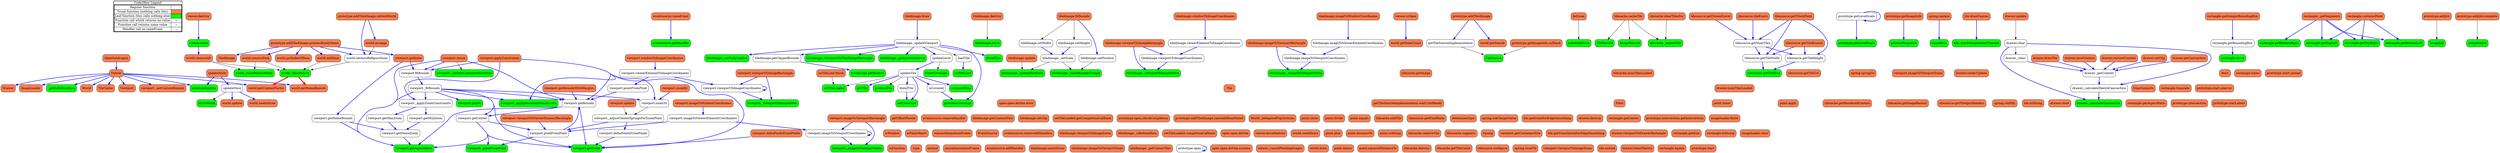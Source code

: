 digraph G {
clusterrank = "global";
mclimit = 1000;
concentrate = true;
			subgraph legend{
			rank = min;
			label = "legend";
			Legend [shape=none, margin=0, label = <
				<table cellspacing="0" cellpadding="0" border="1"><tr><td>Code2flow Legend</td></tr><tr><td>
				<table cellspacing="0">
				<tr><td>Regular function</td><td width="50px"></td></tr>
				<tr><td>Trunk function (nothing calls this)</td><td bgcolor='coral'></td></tr>
				<tr><td>Leaf function (this calls nothing else)</td><td bgcolor='green'></td></tr>
				<tr><td>Function call which returns no value</td><td>&#8594;</td></tr>
				<tr><td>Function call returns some value</td><td><font color='blue'>&#8594;</font></td></tr>
				<tr><td>Handler call on raiseEvent</td><td><font color='red'>&#8594;</font></td></tr>
				</table></td></tr></table>
				>];}
node2 [splines=ortho shape = "rect" style = "rounded,filled" fillcolor = "coral" label = "OpenSeadragon" ];
node6 [splines=ortho shape = "rect" style = "rounded,filled" fillcolor = "coral" label = "isFunction" ];
node8 [splines=ortho shape = "rect" style = "rounded,filled" fillcolor = "coral" label = "isWindow" ];
node10 [splines=ortho shape = "rect" style = "rounded,filled" fillcolor = "coral" label = "type" ];
node12 [splines=ortho shape = "rect" style = "rounded,filled" fillcolor = "coral" label = "isPlainObject" ];
node18 [splines=ortho shape = "rect" style = "rounded,filled" fillcolor = "coral" label = "extend" ];
node21 [splines=ortho shape = "rect" style = "rounded,filled" fillcolor = "coral" label = "requestAnimationFrame" ];
node23 [splines=ortho shape = "rect" style = "rounded,filled" fillcolor = "coral" label = "cancelAnimationFrame" ];
node26 [splines=ortho shape = "rect" style = "rounded,filled" fillcolor = "coral" label = "getOffsetParent" ];
node35 [splines=ortho shape = "rect" style = "rounded,filled" fillcolor = "coral" label = "EventSource" ];
node38 [splines=ortho shape = "rect" style = "rounded,filled" fillcolor = "coral" label = "eventsource.addHandler" ];
node40 [splines=ortho shape = "rect" style = "rounded,filled" fillcolor = "coral" label = "eventsource.removeHandler" ];
node42 [splines=ortho shape = "rect" style = "rounded,filled" fillcolor = "coral" label = "eventsource.removeAllHandlers" ];
node44 [splines=ortho shape = "rect" style = "rounded,filled" fillcolor = "green" label = "eventsource.getHandler" ];
node46 [splines=ortho shape = "rect" style = "rounded,filled" fillcolor = "coral" label = "eventsource.raiseEvent" ];
node52 [splines=ortho shape = "rect" style = "rounded,filled" fillcolor = "coral" label = "TiledImage" ];
node55 [splines=ortho shape = "rect" style = "rounded,filled" fillcolor = "coral" label = "tiledimage.needsDraw" ];
node57 [splines=ortho shape = "rect" style = "rounded,filled" fillcolor = "green" label = "tiledimage._setFullyLoaded" ];
node59 [splines=ortho shape = "rect" style = "rounded,filled" fillcolor = "green" label = "tiledimage.reset" ];
node61 [splines=ortho shape = "rect" style = "rounded,filled" fillcolor = "coral" label = "tiledimage.update" ];
node63 [splines=ortho shape = "rect" style = "rounded,filled" fillcolor = "coral" label = "tiledimage.draw" ];
node65 [splines=ortho shape = "rect" style = "rounded,filled" fillcolor = "coral" label = "tiledimage.destroy" ];
node67 [splines=ortho shape = "rect" style = "rounded,filled" fillcolor = "green" label = "tiledimage.getBounds" ];
node69 [splines=ortho shape = "rect" style = "rounded" label = "tiledimage.getClippedBounds" ];
node71 [splines=ortho shape = "rect" style = "rounded,filled" fillcolor = "coral" label = "tiledimage.getContentSize" ];
node73 [splines=ortho shape = "rect" style = "rounded,filled" fillcolor = "green" label = "tiledimage._viewportToImageDelta" ];
node75 [splines=ortho shape = "rect" style = "rounded" label = "tiledimage.viewportToImageCoordinates" ];
node77 [splines=ortho shape = "rect" style = "rounded,filled" fillcolor = "green" label = "tiledimage._imageToViewportDelta" ];
node79 [splines=ortho shape = "rect" style = "rounded" label = "tiledimage.imageToViewportCoordinates" ];
node81 [splines=ortho shape = "rect" style = "rounded,filled" fillcolor = "coral" label = "tiledimage.imageToViewportRectangle" ];
node83 [splines=ortho shape = "rect" style = "rounded,filled" fillcolor = "coral" label = "tiledimage.viewportToImageRectangle" ];
node85 [splines=ortho shape = "rect" style = "rounded" label = "tiledimage.viewerElementToImageCoordinates" ];
node87 [splines=ortho shape = "rect" style = "rounded" label = "tiledimage.imageToViewerElementCoordinates" ];
node89 [splines=ortho shape = "rect" style = "rounded,filled" fillcolor = "coral" label = "tiledimage.windowToImageCoordinates" ];
node91 [splines=ortho shape = "rect" style = "rounded,filled" fillcolor = "coral" label = "tiledimage.imageToWindowCoordinates" ];
node93 [splines=ortho shape = "rect" style = "rounded,filled" fillcolor = "green" label = "tiledimage._viewportToTiledImageRectangle" ];
node95 [splines=ortho shape = "rect" style = "rounded,filled" fillcolor = "coral" label = "tiledimage.viewportToImageZoom" ];
node97 [splines=ortho shape = "rect" style = "rounded,filled" fillcolor = "coral" label = "tiledimage.imageToViewportZoom" ];
node99 [splines=ortho shape = "rect" style = "rounded" label = "tiledimage.setPosition" ];
node101 [splines=ortho shape = "rect" style = "rounded" label = "tiledimage.setWidth" ];
node103 [splines=ortho shape = "rect" style = "rounded" label = "tiledimage.setHeight" ];
node105 [splines=ortho shape = "rect" style = "rounded,filled" fillcolor = "coral" label = "tiledimage.fitBounds" ];
node107 [splines=ortho shape = "rect" style = "rounded,filled" fillcolor = "coral" label = "tiledimage.setClip" ];
node109 [splines=ortho shape = "rect" style = "rounded" label = "tiledimage._setScale" ];
node111 [splines=ortho shape = "rect" style = "rounded,filled" fillcolor = "green" label = "tiledimage._updateForScale" ];
node113 [splines=ortho shape = "rect" style = "rounded,filled" fillcolor = "green" label = "tiledimage._raiseBoundsChange" ];
node115 [splines=ortho shape = "rect" style = "rounded,filled" fillcolor = "coral" label = "tiledimage._isBottomItem" ];
node117 [splines=ortho shape = "rect" style = "rounded,filled" fillcolor = "green" label = "tiledimage._getLevelsInterval" ];
node120 [splines=ortho shape = "rect" style = "rounded" label = "tiledimage._updateViewport" ];
node122 [splines=ortho shape = "rect" style = "rounded,filled" fillcolor = "coral" label = "tiledimage._getCornerTiles" ];
node124 [splines=ortho shape = "rect" style = "rounded" label = "updateLevel" ];
node126 [splines=ortho shape = "rect" style = "rounded" label = "updateTile" ];
node128 [splines=ortho shape = "rect" style = "rounded,filled" fillcolor = "green" label = "getTile" ];
node130 [splines=ortho shape = "rect" style = "rounded" label = "loadTile" ];
node134 [splines=ortho shape = "rect" style = "rounded,filled" fillcolor = "green" label = "onTileLoad" ];
node133 [splines=ortho shape = "rect" style = "rounded,filled" fillcolor = "coral" label = "onTileLoad.finish" ];
node140 [splines=ortho shape = "rect" style = "rounded,filled" fillcolor = "green" label = "setTileLoaded" ];
node137 [splines=ortho shape = "rect" style = "rounded,filled" fillcolor = "coral" label = "setTileLoaded.getCompletionCallback" ];
node139 [splines=ortho shape = "rect" style = "rounded,filled" fillcolor = "coral" label = "setTileLoaded.completionCallback" ];
node142 [splines=ortho shape = "rect" style = "rounded,filled" fillcolor = "green" label = "positionTile" ];
node144 [splines=ortho shape = "rect" style = "rounded" label = "blendTile" ];
node146 [splines=ortho shape = "rect" style = "rounded,filled" fillcolor = "green" label = "providesCoverage" ];
node148 [splines=ortho shape = "rect" style = "rounded" label = "isCovered" ];
node150 [splines=ortho shape = "rect" style = "rounded,filled" fillcolor = "green" label = "setCoverage" ];
node152 [splines=ortho shape = "rect" style = "rounded,filled" fillcolor = "green" label = "resetCoverage" ];
node154 [splines=ortho shape = "rect" style = "rounded,filled" fillcolor = "green" label = "compareTiles" ];
node156 [splines=ortho shape = "rect" style = "rounded,filled" fillcolor = "green" label = "drawTiles" ];
node167 [splines=ortho shape = "rect" style = "rounded,filled" fillcolor = "coral" label = "Viewer" ];
node170 [splines=ortho shape = "rect" style = "rounded,filled" fillcolor = "coral" label = "viewer.isOpen" ];
node180 [splines=ortho shape = "rect" style = "rounded" label = "prototype.open" ];
node173 [splines=ortho shape = "rect" style = "rounded,filled" fillcolor = "coral" label = "prototype.open.checkCompletion" ];
node179 [splines=ortho shape = "rect" style = "rounded,filled" fillcolor = "coral" label = "open.open.doOne" ];
node176 [splines=ortho shape = "rect" style = "rounded,filled" fillcolor = "coral" label = "open.open.doOne.success" ];
node178 [splines=ortho shape = "rect" style = "rounded,filled" fillcolor = "coral" label = "open.open.doOne.error" ];
node182 [splines=ortho shape = "rect" style = "rounded,filled" fillcolor = "green" label = "viewer.close" ];
node184 [splines=ortho shape = "rect" style = "rounded,filled" fillcolor = "coral" label = "viewer.destroy" ];
node193 [splines=ortho shape = "rect" style = "rounded,filled" fillcolor = "coral" label = "prototype.addTiledImage" ];
node188 [splines=ortho shape = "rect" style = "rounded,filled" fillcolor = "coral" label = "prototype.addTiledImage.raiseAddItemFailed" ];
node190 [splines=ortho shape = "rect" style = "rounded,filled" fillcolor = "coral" label = "prototype.addTiledImage.refreshWorld" ];
node192 [splines=ortho shape = "rect" style = "rounded,filled" fillcolor = "coral" label = "prototype.addTiledImage.processReadyItems" ];
node195 [splines=ortho shape = "rect" style = "rounded,filled" fillcolor = "coral" label = "viewer.forceRedraw" ];
node197 [splines=ortho shape = "rect" style = "rounded,filled" fillcolor = "coral" label = "viewer._cancelPendingImages" ];
node199 [splines=ortho shape = "rect" style = "rounded,filled" fillcolor = "green" label = "_getSafeElemSize" ];
node205 [splines=ortho shape = "rect" style = "rounded" label = "getTileSourceImplementation" ];
node202 [splines=ortho shape = "rect" style = "rounded,filled" fillcolor = "coral" label = "getTileSourceImplementation.waitUntilReady" ];
node209 [splines=ortho shape = "rect" style = "rounded,filled" fillcolor = "green" label = "scheduleUpdate" ];
node211 [splines=ortho shape = "rect" style = "rounded,filled" fillcolor = "coral" label = "updateMulti" ];
node213 [splines=ortho shape = "rect" style = "rounded" label = "updateOnce" ];
node215 [splines=ortho shape = "rect" style = "rounded,filled" fillcolor = "green" label = "drawWorld" ];
node217 [splines=ortho shape = "rect" style = "rounded,filled" fillcolor = "green" label = "scheduleZoom" ];
node219 [splines=ortho shape = "rect" style = "rounded,filled" fillcolor = "coral" label = "doZoom" ];
node227 [splines=ortho shape = "rect" style = "rounded,filled" fillcolor = "coral" label = "World" ];
node226 [splines=ortho shape = "rect" style = "rounded,filled" fillcolor = "coral" label = "World._delegatedFigureSizes" ];
node230 [splines=ortho shape = "rect" style = "rounded,filled" fillcolor = "coral" label = "world.addItem" ];
node232 [splines=ortho shape = "rect" style = "rounded,filled" fillcolor = "coral" label = "world.getItemAt" ];
node234 [splines=ortho shape = "rect" style = "rounded,filled" fillcolor = "coral" label = "world.getIndexOfItem" ];
node236 [splines=ortho shape = "rect" style = "rounded,filled" fillcolor = "coral" label = "world.getItemCount" ];
node238 [splines=ortho shape = "rect" style = "rounded,filled" fillcolor = "coral" label = "world.removeItem" ];
node240 [splines=ortho shape = "rect" style = "rounded,filled" fillcolor = "coral" label = "world.removeAll" ];
node242 [splines=ortho shape = "rect" style = "rounded,filled" fillcolor = "coral" label = "world.resetItems" ];
node244 [splines=ortho shape = "rect" style = "rounded,filled" fillcolor = "coral" label = "world.update" ];
node246 [splines=ortho shape = "rect" style = "rounded,filled" fillcolor = "coral" label = "world.draw" ];
node248 [splines=ortho shape = "rect" style = "rounded,filled" fillcolor = "coral" label = "world.needsDraw" ];
node250 [splines=ortho shape = "rect" style = "rounded,filled" fillcolor = "coral" label = "world.getHomeBounds" ];
node252 [splines=ortho shape = "rect" style = "rounded,filled" fillcolor = "coral" label = "world.getContentFactor" ];
node254 [splines=ortho shape = "rect" style = "rounded" label = "world.setAutoRefigureSizes" ];
node256 [splines=ortho shape = "rect" style = "rounded,filled" fillcolor = "coral" label = "world.arrange" ];
node258 [splines=ortho shape = "rect" style = "rounded,filled" fillcolor = "green" label = "world._figureSizes" ];
node260 [splines=ortho shape = "rect" style = "rounded,filled" fillcolor = "green" label = "world._raiseRemoveItem" ];
node266 [splines=ortho shape = "rect" style = "rounded,filled" fillcolor = "coral" label = "Point" ];
node269 [splines=ortho shape = "rect" style = "rounded,filled" fillcolor = "coral" label = "point.clone" ];
node271 [splines=ortho shape = "rect" style = "rounded,filled" fillcolor = "coral" label = "point.plus" ];
node273 [splines=ortho shape = "rect" style = "rounded,filled" fillcolor = "coral" label = "point.minus" ];
node275 [splines=ortho shape = "rect" style = "rounded,filled" fillcolor = "coral" label = "point.times" ];
node277 [splines=ortho shape = "rect" style = "rounded,filled" fillcolor = "coral" label = "point.divide" ];
node279 [splines=ortho shape = "rect" style = "rounded,filled" fillcolor = "coral" label = "point.distanceTo" ];
node281 [splines=ortho shape = "rect" style = "rounded,filled" fillcolor = "coral" label = "point.squaredDistanceTo" ];
node283 [splines=ortho shape = "rect" style = "rounded,filled" fillcolor = "coral" label = "point.apply" ];
node285 [splines=ortho shape = "rect" style = "rounded,filled" fillcolor = "coral" label = "point.equals" ];
node287 [splines=ortho shape = "rect" style = "rounded,filled" fillcolor = "coral" label = "point.toString" ];
node310 [splines=ortho shape = "rect" style = "rounded,filled" fillcolor = "coral" label = "TileCache" ];
node293 [splines=ortho shape = "rect" style = "rounded,filled" fillcolor = "green" label = "TileRecord" ];
node295 [splines=ortho shape = "rect" style = "rounded,filled" fillcolor = "green" label = "ImageRecord" ];
node298 [splines=ortho shape = "rect" style = "rounded,filled" fillcolor = "coral" label = "tilecache.destroy" ];
node300 [splines=ortho shape = "rect" style = "rounded,filled" fillcolor = "coral" label = "tilecache.getImage" ];
node302 [splines=ortho shape = "rect" style = "rounded,filled" fillcolor = "coral" label = "tilecache.getRenderedContext" ];
node304 [splines=ortho shape = "rect" style = "rounded,filled" fillcolor = "coral" label = "tilecache.addTile" ];
node306 [splines=ortho shape = "rect" style = "rounded,filled" fillcolor = "coral" label = "tilecache.removeTile" ];
node308 [splines=ortho shape = "rect" style = "rounded,filled" fillcolor = "coral" label = "tilecache.getTileCount" ];
node313 [splines=ortho shape = "rect" style = "rounded,filled" fillcolor = "coral" label = "tilecache.numTilesLoaded" ];
node315 [splines=ortho shape = "rect" style = "rounded,filled" fillcolor = "coral" label = "tilecache.cacheTile" ];
node317 [splines=ortho shape = "rect" style = "rounded,filled" fillcolor = "coral" label = "tilecache.clearTilesFor" ];
node319 [splines=ortho shape = "rect" style = "rounded,filled" fillcolor = "coral" label = "tilecache.getImageRecord" ];
node321 [splines=ortho shape = "rect" style = "rounded,filled" fillcolor = "green" label = "tilecache._unloadTile" ];
node327 [splines=ortho shape = "rect" style = "rounded,filled" fillcolor = "green" label = "TileSource" ];
node330 [splines=ortho shape = "rect" style = "rounded,filled" fillcolor = "green" label = "tilesource.getTileSize" ];
node332 [splines=ortho shape = "rect" style = "rounded" label = "tilesource.getTileWidth" ];
node334 [splines=ortho shape = "rect" style = "rounded" label = "tilesource.getTileHeight" ];
node339 [splines=ortho shape = "rect" style = "rounded" label = "prototype.getLevelScale" ];
node338 [splines=ortho shape = "rect" style = "rounded,filled" fillcolor = "green" label = "prototype.getLevelScale" ];
node341 [splines=ortho shape = "rect" style = "rounded" label = "tilesource.getNumTiles" ];
node343 [splines=ortho shape = "rect" style = "rounded,filled" fillcolor = "coral" label = "tilesource.getPixelRatio" ];
node345 [splines=ortho shape = "rect" style = "rounded,filled" fillcolor = "coral" label = "tilesource.getClosestLevel" ];
node347 [splines=ortho shape = "rect" style = "rounded,filled" fillcolor = "coral" label = "tilesource.getTileAtPoint" ];
node349 [splines=ortho shape = "rect" style = "rounded,filled" fillcolor = "coral" label = "tilesource.getTileBounds" ];
node353 [splines=ortho shape = "rect" style = "rounded,filled" fillcolor = "coral" label = "prototype.getImageInfo" ];
node352 [splines=ortho shape = "rect" style = "rounded,filled" fillcolor = "coral" label = "prototype.getImageInfo.callback" ];
node355 [splines=ortho shape = "rect" style = "rounded,filled" fillcolor = "coral" label = "tilesource.supports" ];
node357 [splines=ortho shape = "rect" style = "rounded,filled" fillcolor = "coral" label = "tilesource.configure" ];
node359 [splines=ortho shape = "rect" style = "rounded,filled" fillcolor = "coral" label = "tilesource.getTileUrl" ];
node361 [splines=ortho shape = "rect" style = "rounded,filled" fillcolor = "coral" label = "tilesource.getTileAjaxHeaders" ];
node363 [splines=ortho shape = "rect" style = "rounded,filled" fillcolor = "coral" label = "tilesource.tileExists" ];
node365 [splines=ortho shape = "rect" style = "rounded,filled" fillcolor = "green" label = "processResponse" ];
node367 [splines=ortho shape = "rect" style = "rounded,filled" fillcolor = "coral" label = "determineType" ];
node376 [splines=ortho shape = "rect" style = "rounded,filled" fillcolor = "coral" label = "Spring" ];
node379 [splines=ortho shape = "rect" style = "rounded,filled" fillcolor = "coral" label = "spring.resetTo" ];
node381 [splines=ortho shape = "rect" style = "rounded,filled" fillcolor = "coral" label = "spring.springTo" ];
node383 [splines=ortho shape = "rect" style = "rounded,filled" fillcolor = "coral" label = "spring.shiftBy" ];
node385 [splines=ortho shape = "rect" style = "rounded,filled" fillcolor = "coral" label = "spring.update" ];
node387 [splines=ortho shape = "rect" style = "rounded,filled" fillcolor = "coral" label = "spring.isAtTargetValue" ];
node389 [splines=ortho shape = "rect" style = "rounded,filled" fillcolor = "green" label = "transform" ];
node395 [splines=ortho shape = "rect" style = "rounded,filled" fillcolor = "coral" label = "Viewport" ];
node398 [splines=ortho shape = "rect" style = "rounded,filled" fillcolor = "coral" label = "viewport._setContentBounds" ];
node400 [splines=ortho shape = "rect" style = "rounded" label = "viewport.getHomeZoom" ];
node402 [splines=ortho shape = "rect" style = "rounded" label = "viewport.getHomeBounds" ];
node404 [splines=ortho shape = "rect" style = "rounded,filled" fillcolor = "coral" label = "viewport.goHome" ];
node406 [splines=ortho shape = "rect" style = "rounded" label = "viewport.getMinZoom" ];
node408 [splines=ortho shape = "rect" style = "rounded" label = "viewport.getMaxZoom" ];
node410 [splines=ortho shape = "rect" style = "rounded,filled" fillcolor = "green" label = "viewport.getAspectRatio" ];
node412 [splines=ortho shape = "rect" style = "rounded,filled" fillcolor = "coral" label = "viewport.getContainerSize" ];
node414 [splines=ortho shape = "rect" style = "rounded" label = "viewport.getBounds" ];
node416 [splines=ortho shape = "rect" style = "rounded,filled" fillcolor = "coral" label = "viewport.getBoundsWithMargins" ];
node418 [splines=ortho shape = "rect" style = "rounded" label = "viewport.getCenter" ];
node420 [splines=ortho shape = "rect" style = "rounded,filled" fillcolor = "green" label = "viewport.getZoom" ];
node422 [splines=ortho shape = "rect" style = "rounded" label = "viewport._applyZoomConstraints" ];
node424 [splines=ortho shape = "rect" style = "rounded,filled" fillcolor = "green" label = "viewport._applyBoundaryConstraints" ];
node426 [splines=ortho shape = "rect" style = "rounded,filled" fillcolor = "coral" label = "viewport.applyConstraints" ];
node428 [splines=ortho shape = "rect" style = "rounded" label = "viewport._fitBounds" ];
node430 [splines=ortho shape = "rect" style = "rounded" label = "viewport.fitBounds" ];
node432 [splines=ortho shape = "rect" style = "rounded,filled" fillcolor = "green" label = "viewport.panTo" ];
node434 [splines=ortho shape = "rect" style = "rounded,filled" fillcolor = "coral" label = "viewport.zoomBy" ];
node436 [splines=ortho shape = "rect" style = "rounded" label = "viewport.zoomTo" ];
node438 [splines=ortho shape = "rect" style = "rounded,filled" fillcolor = "coral" label = "viewport.resize" ];
node440 [splines=ortho shape = "rect" style = "rounded,filled" fillcolor = "green" label = "viewport._updateContainerInnerSize" ];
node444 [splines=ortho shape = "rect" style = "rounded,filled" fillcolor = "coral" label = "viewport.update" ];
node446 [splines=ortho shape = "rect" style = "rounded" label = "viewport._adjustCenterSpringsForZoomPoint" ];
node448 [splines=ortho shape = "rect" style = "rounded,filled" fillcolor = "coral" label = "viewport.deltaPixelsFromPoints" ];
node450 [splines=ortho shape = "rect" style = "rounded" label = "viewport.deltaPointsFromPixels" ];
node452 [splines=ortho shape = "rect" style = "rounded" label = "viewport.pixelFromPoint" ];
node454 [splines=ortho shape = "rect" style = "rounded,filled" fillcolor = "green" label = "viewport._pixelFromPoint" ];
node456 [splines=ortho shape = "rect" style = "rounded" label = "viewport.pointFromPixel" ];
node458 [splines=ortho shape = "rect" style = "rounded,filled" fillcolor = "green" label = "viewport._viewportToImageDelta" ];
node460 [splines=ortho shape = "rect" style = "rounded" label = "viewport.viewportToImageCoordinates" ];
node462 [splines=ortho shape = "rect" style = "rounded,filled" fillcolor = "green" label = "viewport._imageToViewportDelta" ];
node464 [splines=ortho shape = "rect" style = "rounded" label = "viewport.imageToViewportCoordinates" ];
node466 [splines=ortho shape = "rect" style = "rounded,filled" fillcolor = "coral" label = "viewport.imageToViewportRectangle" ];
node468 [splines=ortho shape = "rect" style = "rounded,filled" fillcolor = "coral" label = "viewport.viewportToImageRectangle" ];
node470 [splines=ortho shape = "rect" style = "rounded" label = "viewport.viewerElementToImageCoordinates" ];
node472 [splines=ortho shape = "rect" style = "rounded" label = "viewport.imageToViewerElementCoordinates" ];
node474 [splines=ortho shape = "rect" style = "rounded,filled" fillcolor = "coral" label = "viewport.windowToImageCoordinates" ];
node476 [splines=ortho shape = "rect" style = "rounded,filled" fillcolor = "coral" label = "viewport.imageToWindowCoordinates" ];
node478 [splines=ortho shape = "rect" style = "rounded,filled" fillcolor = "coral" label = "viewport.viewportToViewerElementRectangle" ];
node480 [splines=ortho shape = "rect" style = "rounded,filled" fillcolor = "coral" label = "viewport.viewportToImageZoom" ];
node482 [splines=ortho shape = "rect" style = "rounded,filled" fillcolor = "coral" label = "viewport.imageToViewportZoom" ];
node488 [splines=ortho shape = "rect" style = "rounded,filled" fillcolor = "coral" label = "Tile" ];
node491 [splines=ortho shape = "rect" style = "rounded,filled" fillcolor = "coral" label = "tile.toString" ];
node493 [splines=ortho shape = "rect" style = "rounded,filled" fillcolor = "green" label = "tile._hasTransparencyChannel" ];
node495 [splines=ortho shape = "rect" style = "rounded,filled" fillcolor = "coral" label = "tile.drawCanvas" ];
node497 [splines=ortho shape = "rect" style = "rounded,filled" fillcolor = "coral" label = "tile.getScaleForEdgeSmoothing" ];
node501 [splines=ortho shape = "rect" style = "rounded,filled" fillcolor = "coral" label = "tile.getTranslationForEdgeSmoothing" ];
node503 [splines=ortho shape = "rect" style = "rounded,filled" fillcolor = "coral" label = "tile.unload" ];
node509 [splines=ortho shape = "rect" style = "rounded,filled" fillcolor = "coral" label = "Drawer" ];
node512 [splines=ortho shape = "rect" style = "rounded,filled" fillcolor = "coral" label = "drawer.needsUpdate" ];
node514 [splines=ortho shape = "rect" style = "rounded,filled" fillcolor = "coral" label = "drawer.numTilesLoaded" ];
node516 [splines=ortho shape = "rect" style = "rounded,filled" fillcolor = "coral" label = "drawer.reset" ];
node518 [splines=ortho shape = "rect" style = "rounded,filled" fillcolor = "coral" label = "drawer.update" ];
node520 [splines=ortho shape = "rect" style = "rounded,filled" fillcolor = "coral" label = "drawer.destroy" ];
node522 [splines=ortho shape = "rect" style = "rounded" label = "drawer.clear" ];
node524 [splines=ortho shape = "rect" style = "rounded" label = "drawer._clear" ];
node526 [splines=ortho shape = "rect" style = "rounded,filled" fillcolor = "coral" label = "drawer.viewportToDrawerRectangle" ];
node528 [splines=ortho shape = "rect" style = "rounded,filled" fillcolor = "coral" label = "drawer.drawTile" ];
node530 [splines=ortho shape = "rect" style = "rounded" label = "drawer._getContext" ];
node532 [splines=ortho shape = "rect" style = "rounded,filled" fillcolor = "coral" label = "drawer.saveContext" ];
node534 [splines=ortho shape = "rect" style = "rounded,filled" fillcolor = "coral" label = "drawer.restoreContext" ];
node536 [splines=ortho shape = "rect" style = "rounded,filled" fillcolor = "coral" label = "drawer.setClip" ];
node538 [splines=ortho shape = "rect" style = "rounded,filled" fillcolor = "coral" label = "drawer.blendSketch" ];
node540 [splines=ortho shape = "rect" style = "rounded,filled" fillcolor = "coral" label = "drawer.getCanvasSize" ];
node542 [splines=ortho shape = "rect" style = "rounded,filled" fillcolor = "green" label = "drawer._calculateCanvasSize" ];
node544 [splines=ortho shape = "rect" style = "rounded" label = "drawer._calculateSketchCanvasSize" ];
node550 [splines=ortho shape = "rect" style = "rounded,filled" fillcolor = "coral" label = "Rect" ];
node552 [splines=ortho shape = "rect" style = "rounded,filled" fillcolor = "coral" label = "fromSummits" ];
node555 [splines=ortho shape = "rect" style = "rounded,filled" fillcolor = "green" label = "rectangle.clone" ];
node557 [splines=ortho shape = "rect" style = "rounded,filled" fillcolor = "coral" label = "rectangle.getAspectRatio" ];
node559 [splines=ortho shape = "rect" style = "rounded,filled" fillcolor = "green" label = "rectangle.getTopLeft" ];
node561 [splines=ortho shape = "rect" style = "rounded,filled" fillcolor = "green" label = "rectangle.getBottomRight" ];
node563 [splines=ortho shape = "rect" style = "rounded,filled" fillcolor = "green" label = "rectangle.getTopRight" ];
node565 [splines=ortho shape = "rect" style = "rounded,filled" fillcolor = "green" label = "rectangle.getBottomLeft" ];
node567 [splines=ortho shape = "rect" style = "rounded,filled" fillcolor = "coral" label = "rectangle.getCenter" ];
node569 [splines=ortho shape = "rect" style = "rounded,filled" fillcolor = "coral" label = "rectangle.getSize" ];
node571 [splines=ortho shape = "rect" style = "rounded,filled" fillcolor = "coral" label = "rectangle.equals" ];
node573 [splines=ortho shape = "rect" style = "rounded,filled" fillcolor = "coral" label = "rectangle.times" ];
node575 [splines=ortho shape = "rect" style = "rounded,filled" fillcolor = "coral" label = "rectangle.translate" ];
node579 [splines=ortho shape = "rect" style = "rounded,filled" fillcolor = "coral" label = "prototype.intersection" ];
node578 [splines=ortho shape = "rect" style = "rounded,filled" fillcolor = "coral" label = "prototype.intersection.getIntersection" ];
node581 [splines=ortho shape = "rect" style = "rounded,filled" fillcolor = "coral" label = "rectangle._getSegments" ];
node583 [splines=ortho shape = "rect" style = "rounded" label = "rectangle.getBoundingBox" ];
node585 [splines=ortho shape = "rect" style = "rounded,filled" fillcolor = "coral" label = "rectangle.getIntegerBoundingBox" ];
node587 [splines=ortho shape = "rect" style = "rounded,filled" fillcolor = "coral" label = "rectangle.containsPoint" ];
node589 [splines=ortho shape = "rect" style = "rounded,filled" fillcolor = "coral" label = "rectangle.toString" ];
node610 [splines=ortho shape = "rect" style = "rounded,filled" fillcolor = "coral" label = "ImageLoader" ];
node595 [splines=ortho shape = "rect" style = "rounded,filled" fillcolor = "green" label = "ImageJob" ];
node606 [splines=ortho shape = "rect" style = "rounded,filled" fillcolor = "coral" label = "prototype.start" ];
node599 [splines=ortho shape = "rect" style = "rounded,filled" fillcolor = "coral" label = "prototype.start.onload" ];
node601 [splines=ortho shape = "rect" style = "rounded,filled" fillcolor = "coral" label = "prototype.start.onerror" ];
node605 [splines=ortho shape = "rect" style = "rounded,filled" fillcolor = "coral" label = "prototype.start.abort" ];
node608 [splines=ortho shape = "rect" style = "rounded,filled" fillcolor = "coral" label = "imageloader.finish" ];
node616 [splines=ortho shape = "rect" style = "rounded,filled" fillcolor = "coral" label = "prototype.addJob" ];
node614 [splines=ortho shape = "rect" style = "rounded,filled" fillcolor = "coral" label = "prototype.addJob.complete" ];
node618 [splines=ortho shape = "rect" style = "rounded,filled" fillcolor = "coral" label = "imageloader.clear" ];
node620 [splines=ortho shape = "rect" style = "rounded,filled" fillcolor = "green" label = "completeJob" ];
node46 -> node44 [color="blue" penwidth="2"];
node61 -> node111;
node63 -> node120 [color="blue" penwidth="2"];
node65 -> node59;
node69 -> node67 [color="blue" penwidth="2"];
node75 -> node73 [color="blue" penwidth="2"];
node79 -> node77 [color="blue" penwidth="2"];
node81 -> node77 [color="blue" penwidth="2"];
node81 -> node79 [color="blue" penwidth="2"];
node83 -> node73 [color="blue" penwidth="2"];
node83 -> node75 [color="blue" penwidth="2"];
node85 -> node75 [color="blue" penwidth="2"];
node87 -> node79 [color="blue" penwidth="2"];
node89 -> node85 [color="blue" penwidth="2"];
node91 -> node87 [color="blue" penwidth="2"];
node99 -> node113;
node101 -> node109 [color="blue" penwidth="2"];
node103 -> node109 [color="blue" penwidth="2"];
node105 -> node99 [color="blue" penwidth="2"];
node105 -> node101;
node105 -> node103;
node109 -> node111;
node109 -> node113;
node120 -> node57 [color="blue" penwidth="2"];
node120 -> node69 [color="blue" penwidth="2"];
node120 -> node93 [color="blue" penwidth="2"];
node120 -> node117 [color="blue" penwidth="2"];
node120 -> node124 [color="blue" penwidth="2"];
node120 -> node130;
node120 -> node146 [color="blue" penwidth="2"];
node120 -> node156 [color="blue" penwidth="2"];
node124 -> node126 [color="blue" penwidth="2"];
node124 -> node152;
node126 -> node128 [color="blue" penwidth="2"];
node126 -> node140;
node126 -> node142;
node126 -> node144 [color="blue" penwidth="2"];
node126 -> node148 [color="blue" penwidth="2"];
node126 -> node150 [color="blue" penwidth="2"];
node126 -> node154 [color="blue" penwidth="2"];
node130 -> node134 [color="blue" penwidth="2"];
node133 -> node140;
node144 -> node150 [color="blue" penwidth="2"];
node148 -> node146 [color="blue" penwidth="2"];
node167 -> node199 [color="blue" penwidth="2"];
node167 -> node209 [color="blue" penwidth="2"];
node180 -> node180 [color="blue" penwidth="2"];
node184 -> node182 [color="blue" penwidth="2"];
node193 -> node205 [color="blue" penwidth="2"];
node205 -> node327;
node211 -> node209 [color="blue" penwidth="2"];
node211 -> node213 [color="blue" penwidth="2"];
node213 -> node215;
node219 -> node217;
node230 -> node258;
node238 -> node258;
node238 -> node260;
node240 -> node258;
node240 -> node260;
node254 -> node258;
node256 -> node254;
node315 -> node293;
node315 -> node295;
node315 -> node321;
node317 -> node321;
node332 -> node330 [color="blue" penwidth="2"];
node334 -> node330 [color="blue" penwidth="2"];
node339 -> node339 [color="blue" penwidth="2"];
node339 -> node338 [color="blue" penwidth="2"];
node341 -> node332 [color="blue" penwidth="2"];
node341 -> node334 [color="blue" penwidth="2"];
node345 -> node341 [color="blue" penwidth="2"];
node347 -> node332 [color="blue" penwidth="2"];
node347 -> node334 [color="blue" penwidth="2"];
node347 -> node341 [color="blue" penwidth="2"];
node349 -> node332 [color="blue" penwidth="2"];
node349 -> node334 [color="blue" penwidth="2"];
node353 -> node365 [color="blue" penwidth="2"];
node352 -> node327;
node363 -> node341 [color="blue" penwidth="2"];
node385 -> node389 [color="blue" penwidth="2"];
node400 -> node410 [color="blue" penwidth="2"];
node402 -> node400 [color="blue" penwidth="2"];
node402 -> node410 [color="blue" penwidth="2"];
node404 -> node402 [color="blue" penwidth="2"];
node404 -> node430 [color="blue" penwidth="2"];
node406 -> node400 [color="blue" penwidth="2"];
node408 -> node400 [color="blue" penwidth="2"];
node414 -> node410 [color="blue" penwidth="2"];
node414 -> node418 [color="blue" penwidth="2"];
node414 -> node420 [color="blue" penwidth="2"];
node416 -> node414 [color="blue" penwidth="2"];
node418 -> node410 [color="blue" penwidth="2"];
node418 -> node420 [color="blue" penwidth="2"];
node418 -> node452 [color="blue" penwidth="2"];
node418 -> node454 [color="blue" penwidth="2"];
node422 -> node406 [color="blue" penwidth="2"];
node422 -> node408 [color="blue" penwidth="2"];
node426 -> node414 [color="blue" penwidth="2"];
node426 -> node420 [color="blue" penwidth="2"];
node426 -> node422 [color="blue" penwidth="2"];
node426 -> node424 [color="blue" penwidth="2"];
node426 -> node430 [color="blue" penwidth="2"];
node426 -> node436 [color="blue" penwidth="2"];
node428 -> node410 [color="blue" penwidth="2"];
node428 -> node414 [color="blue" penwidth="2"];
node428 -> node418 [color="blue" penwidth="2"];
node428 -> node420 [color="blue" penwidth="2"];
node428 -> node422 [color="blue" penwidth="2"];
node428 -> node424 [color="blue" penwidth="2"];
node428 -> node432 [color="blue" penwidth="2"];
node428 -> node436 [color="blue" penwidth="2"];
node430 -> node428 [color="blue" penwidth="2"];
node434 -> node436 [color="blue" penwidth="2"];
node436 -> node446;
node438 -> node410 [color="blue" penwidth="2"];
node438 -> node414 [color="blue" penwidth="2"];
node438 -> node430 [color="blue" penwidth="2"];
node438 -> node440;
node444 -> node446;
node446 -> node450 [color="blue" penwidth="2"];
node446 -> node452 [color="blue" penwidth="2"];
node448 -> node420 [color="blue" penwidth="2"];
node450 -> node420 [color="blue" penwidth="2"];
node452 -> node414 [color="blue" penwidth="2"];
node452 -> node454 [color="blue" penwidth="2"];
node456 -> node414 [color="blue" penwidth="2"];
node460 -> node458 [color="blue" penwidth="2"];
node460 -> node460 [color="blue" penwidth="2"];
node464 -> node462 [color="blue" penwidth="2"];
node464 -> node464 [color="blue" penwidth="2"];
node466 -> node462 [color="blue" penwidth="2"];
node466 -> node464 [color="blue" penwidth="2"];
node468 -> node458 [color="blue" penwidth="2"];
node468 -> node460 [color="blue" penwidth="2"];
node470 -> node456 [color="blue" penwidth="2"];
node470 -> node460 [color="blue" penwidth="2"];
node472 -> node452 [color="blue" penwidth="2"];
node472 -> node464 [color="blue" penwidth="2"];
node474 -> node470 [color="blue" penwidth="2"];
node476 -> node472 [color="blue" penwidth="2"];
node478 -> node452 [color="blue" penwidth="2"];
node495 -> node493 [color="blue" penwidth="2"];
node518 -> node522;
node522 -> node524;
node522 -> node542 [color="blue" penwidth="2"];
node522 -> node544 [color="blue" penwidth="2"];
node524 -> node530 [color="blue" penwidth="2"];
node528 -> node530 [color="blue" penwidth="2"];
node530 -> node544 [color="blue" penwidth="2"];
node532 -> node530 [color="blue" penwidth="2"];
node534 -> node530 [color="blue" penwidth="2"];
node536 -> node530 [color="blue" penwidth="2"];
node540 -> node530 [color="blue" penwidth="2"];
node544 -> node542 [color="blue" penwidth="2"];
node581 -> node559 [color="blue" penwidth="2"];
node581 -> node561 [color="blue" penwidth="2"];
node581 -> node563 [color="blue" penwidth="2"];
node581 -> node565 [color="blue" penwidth="2"];
node583 -> node555 [color="blue" penwidth="2"];
node585 -> node583 [color="blue" penwidth="2"];
node587 -> node559 [color="blue" penwidth="2"];
node587 -> node563 [color="blue" penwidth="2"];
node587 -> node565 [color="blue" penwidth="2"];
node616 -> node595;
node614 -> node620;
node2 -> node167 [color="blue" penwidth="2"];
node167 -> node610 [color="blue" penwidth="2"];
node167 -> node310 [color="blue" penwidth="2"];
node167 -> node395 [color="blue" penwidth="2"];
node167 -> node509 [color="blue" penwidth="2"];
node167 -> node227 [color="blue" penwidth="2"];
node167 -> node398 [color="blue" penwidth="2"];
node167 -> node250 [color="blue" penwidth="2"];
node167 -> node252 [color="blue" penwidth="2"];
node192 -> node52 [color="blue" penwidth="2"];
node192 -> node404 [color="blue" penwidth="2"];
node213 -> node244 [color="blue" penwidth="2"];
node213 -> node248 [color="blue" penwidth="2"];
node182 -> node240 [color="blue" penwidth="2"];
node170 -> node236 [color="blue" penwidth="2"];
node193 -> node232 [color="blue" penwidth="2"];
node190 -> node256 [color="blue" penwidth="2"];
node190 -> node254 [color="blue" penwidth="2"];
node192 -> node230 [color="blue" penwidth="2"];
node192 -> node238 [color="blue" penwidth="2"];
node192 -> node234 [color="blue" penwidth="2"];
node192 -> node254 [color="blue" penwidth="2"];
node258 -> node250 [color="red" penwidth="4"];
node258 -> node252 [color="red" penwidth="4"];
subgraph clusteropenseadragon0{
node2 node6 node8 node10 node12 node18 node21 node23 node26 node2 node6 node8 node10 node12 node18 node21 node23 node26 ;
label="openseadragon";
style=filled;
color=black;
graph[style=dotted];
};
subgraph clustereventsource31{
node35 node38 node40 node42 node44 node46 node35 ;
label="eventsource";
style=filled;
color=black;
graph[style=dotted];
subgraph clusterprototype36{
node38 node40 node42 node44 node46 node38 node40 node42 node44 node46 ;
label="prototype";
style=filled;
color=black;
graph[style=dotted];
}};
subgraph clustertiledimage49{
node52 node55 node57 node59 node61 node63 node65 node67 node69 node71 node73 node75 node77 node79 node81 node83 node85 node87 node89 node91 node93 node95 node97 node99 node101 node103 node105 node107 node109 node111 node113 node115 node117 node120 node122 node124 node126 node128 node130 node134 node133 node140 node137 node139 node142 node144 node146 node148 node150 node152 node154 node156 node52 node124 node126 node128 node130 node142 node144 node146 node148 node150 node152 node154 node156 ;
label="tiledimage";
style=filled;
color=black;
graph[style=dotted];
subgraph clusterprototype53{
node55 node57 node59 node61 node63 node65 node67 node69 node71 node73 node75 node77 node79 node81 node83 node85 node87 node89 node91 node93 node95 node97 node99 node101 node103 node105 node107 node109 node111 node113 node115 node117 node120 node122 node55 node57 node59 node61 node63 node65 node67 node69 node71 node73 node75 node77 node79 node81 node83 node85 node87 node89 node91 node93 node95 node97 node99 node101 node103 node105 node107 node109 node111 node113 node115 node117 node120 node122 ;
label="prototype";
style=filled;
color=black;
graph[style=dotted];
}subgraph clusteronTileLoad131{
node134 node133 node133 ;
label="onTileLoad";
style=filled;
color=black;
graph[style=dotted];
}subgraph clustersetTileLoaded135{
node140 node137 node139 node137 node139 ;
label="setTileLoaded";
style=filled;
color=black;
graph[style=dotted];
}};
subgraph clusterviewer159{
node167 node170 node180 node173 node179 node176 node178 node182 node184 node193 node188 node190 node192 node195 node197 node199 node205 node202 node209 node211 node213 node215 node217 node219 node167 node199 node209 node211 node213 node215 node217 node219 ;
label="viewer";
style=filled;
color=black;
graph[style=dotted];
subgraph clusterprototype168{
node170 node180 node173 node179 node176 node178 node182 node184 node193 node188 node190 node192 node195 node197 node170 node182 node184 node195 node197 ;
label="prototype";
style=filled;
color=black;
graph[style=dotted];
subgraph clusteropen171{
node180 node173 node179 node176 node178 node173 ;
label="open";
style=filled;
color=black;
graph[style=dotted];
subgraph clusterdoOne174{
node179 node176 node178 node176 node178 ;
label="doOne";
style=filled;
color=black;
graph[style=dotted];
}}subgraph clusteraddTiledImage185{
node193 node188 node190 node192 node188 node190 node192 ;
label="addTiledImage";
style=filled;
color=black;
graph[style=dotted];
}}subgraph clustergetTileSourceImplementation200{
node205 node202 node202 ;
label="getTileSourceImplementation";
style=filled;
color=black;
graph[style=dotted];
}};
subgraph clusterworld222{
node227 node226 node230 node232 node234 node236 node238 node240 node242 node244 node246 node248 node250 node252 node254 node256 node258 node260 ;
label="world";
style=filled;
color=black;
graph[style=dotted];
subgraph clusterWorld224{
node227 node226 node226 ;
label="World";
style=filled;
color=black;
graph[style=dotted];
}subgraph clusterprototype228{
node230 node232 node234 node236 node238 node240 node242 node244 node246 node248 node250 node252 node254 node256 node258 node260 node230 node232 node234 node236 node238 node240 node242 node244 node246 node248 node250 node252 node254 node256 node258 node260 ;
label="prototype";
style=filled;
color=black;
graph[style=dotted];
}};
subgraph clusterpoint263{
node266 node269 node271 node273 node275 node277 node279 node281 node283 node285 node287 node266 ;
label="point";
style=filled;
color=black;
graph[style=dotted];
subgraph clusterprototype267{
node269 node271 node273 node275 node277 node279 node281 node283 node285 node287 node269 node271 node273 node275 node277 node279 node281 node283 node285 node287 ;
label="prototype";
style=filled;
color=black;
graph[style=dotted];
}};
subgraph clustertilecache290{
node310 node293 node295 node298 node300 node302 node304 node306 node308 node313 node315 node317 node319 node321 node310 node293 node295 ;
label="tilecache";
style=filled;
color=black;
graph[style=dotted];
subgraph clusterprototype296{
node298 node300 node302 node304 node306 node308 node298 node300 node302 node304 node306 node308 ;
label="prototype";
style=filled;
color=black;
graph[style=dotted];
}subgraph clusterprototype311{
node313 node315 node317 node319 node321 node313 node315 node317 node319 node321 ;
label="prototype";
style=filled;
color=black;
graph[style=dotted];
}};
subgraph clustertilesource324{
node327 node330 node332 node334 node339 node338 node341 node343 node345 node347 node349 node353 node352 node355 node357 node359 node361 node363 node365 node367 node327 node365 node367 ;
label="tilesource";
style=filled;
color=black;
graph[style=dotted];
subgraph clusterprototype328{
node330 node332 node334 node339 node338 node341 node343 node345 node347 node349 node353 node352 node355 node357 node359 node361 node363 node330 node332 node334 node341 node343 node345 node347 node349 node355 node357 node359 node361 node363 ;
label="prototype";
style=filled;
color=black;
graph[style=dotted];
subgraph clustergetLevelScale335{
node339 node338 node338 ;
label="getLevelScale";
style=filled;
color=black;
graph[style=dotted];
}subgraph clustergetImageInfo350{
node353 node352 node352 ;
label="getImageInfo";
style=filled;
color=black;
graph[style=dotted];
}}};
subgraph clusterspring370{
node376 node379 node381 node383 node385 node387 node389 node376 node389 ;
label="spring";
style=filled;
color=black;
graph[style=dotted];
subgraph clusterprototype377{
node379 node381 node383 node385 node387 node379 node381 node383 node385 node387 ;
label="prototype";
style=filled;
color=black;
graph[style=dotted];
}};
subgraph clusterviewport392{
node395 node398 node400 node402 node404 node406 node408 node410 node412 node414 node416 node418 node420 node422 node424 node426 node428 node430 node432 node434 node436 node438 node440 node444 node446 node448 node450 node452 node454 node456 node458 node460 node462 node464 node466 node468 node470 node472 node474 node476 node478 node480 node482 node395 ;
label="viewport";
style=filled;
color=black;
graph[style=dotted];
subgraph clusterprototype396{
node398 node400 node402 node404 node406 node408 node410 node412 node414 node416 node418 node420 node422 node424 node426 node428 node430 node432 node434 node436 node438 node440 node444 node446 node448 node450 node452 node454 node456 node458 node460 node462 node464 node466 node468 node470 node472 node474 node476 node478 node480 node482 node398 node400 node402 node404 node406 node408 node410 node412 node414 node416 node418 node420 node422 node424 node426 node428 node430 node432 node434 node436 node438 node440 node444 node446 node448 node450 node452 node454 node456 node458 node460 node462 node464 node466 node468 node470 node472 node474 node476 node478 node480 node482 ;
label="prototype";
style=filled;
color=black;
graph[style=dotted];
}};
subgraph clustertile485{
node488 node491 node493 node495 node497 node501 node503 node488 ;
label="tile";
style=filled;
color=black;
graph[style=dotted];
subgraph clusterprototype489{
node491 node493 node495 node497 node501 node503 node491 node493 node495 node497 node501 node503 ;
label="prototype";
style=filled;
color=black;
graph[style=dotted];
}};
subgraph clusterdrawer506{
node509 node512 node514 node516 node518 node520 node522 node524 node526 node528 node530 node532 node534 node536 node538 node540 node542 node544 node509 ;
label="drawer";
style=filled;
color=black;
graph[style=dotted];
subgraph clusterprototype510{
node512 node514 node516 node518 node520 node522 node524 node526 node528 node530 node532 node534 node536 node538 node540 node542 node544 node512 node514 node516 node518 node520 node522 node524 node526 node528 node530 node532 node534 node536 node538 node540 node542 node544 ;
label="prototype";
style=filled;
color=black;
graph[style=dotted];
}};
subgraph clusterrectangle547{
node550 node552 node555 node557 node559 node561 node563 node565 node567 node569 node571 node573 node575 node579 node578 node581 node583 node585 node587 node589 node550 node552 ;
label="rectangle";
style=filled;
color=black;
graph[style=dotted];
subgraph clusterprototype553{
node555 node557 node559 node561 node563 node565 node567 node569 node571 node573 node575 node579 node578 node581 node583 node585 node587 node589 node555 node557 node559 node561 node563 node565 node567 node569 node571 node573 node575 node581 node583 node585 node587 node589 ;
label="prototype";
style=filled;
color=black;
graph[style=dotted];
subgraph clusterintersection576{
node579 node578 node578 ;
label="intersection";
style=filled;
color=black;
graph[style=dotted];
}}};
subgraph clusterimageloader592{
node610 node595 node606 node599 node601 node605 node608 node616 node614 node618 node620 node610 node595 node620 ;
label="imageloader";
style=filled;
color=black;
graph[style=dotted];
subgraph clusterprototype596{
node606 node599 node601 node605 node608 node608 ;
label="prototype";
style=filled;
color=black;
graph[style=dotted];
subgraph clusterstart597{
node606 node599 node601 node605 node599 node601 node605 ;
label="start";
style=filled;
color=black;
graph[style=dotted];
}}subgraph clusterprototype611{
node616 node614 node618 node618 ;
label="prototype";
style=filled;
color=black;
graph[style=dotted];
subgraph clusteraddJob612{
node616 node614 node614 ;
label="addJob";
style=filled;
color=black;
graph[style=dotted];
}}};
}
